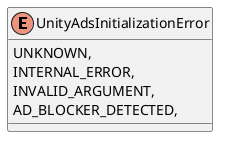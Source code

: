 @startuml
enum UnityAdsInitializationError {
    UNKNOWN,
    INTERNAL_ERROR,
    INVALID_ARGUMENT,
    AD_BLOCKER_DETECTED,
}
@enduml
